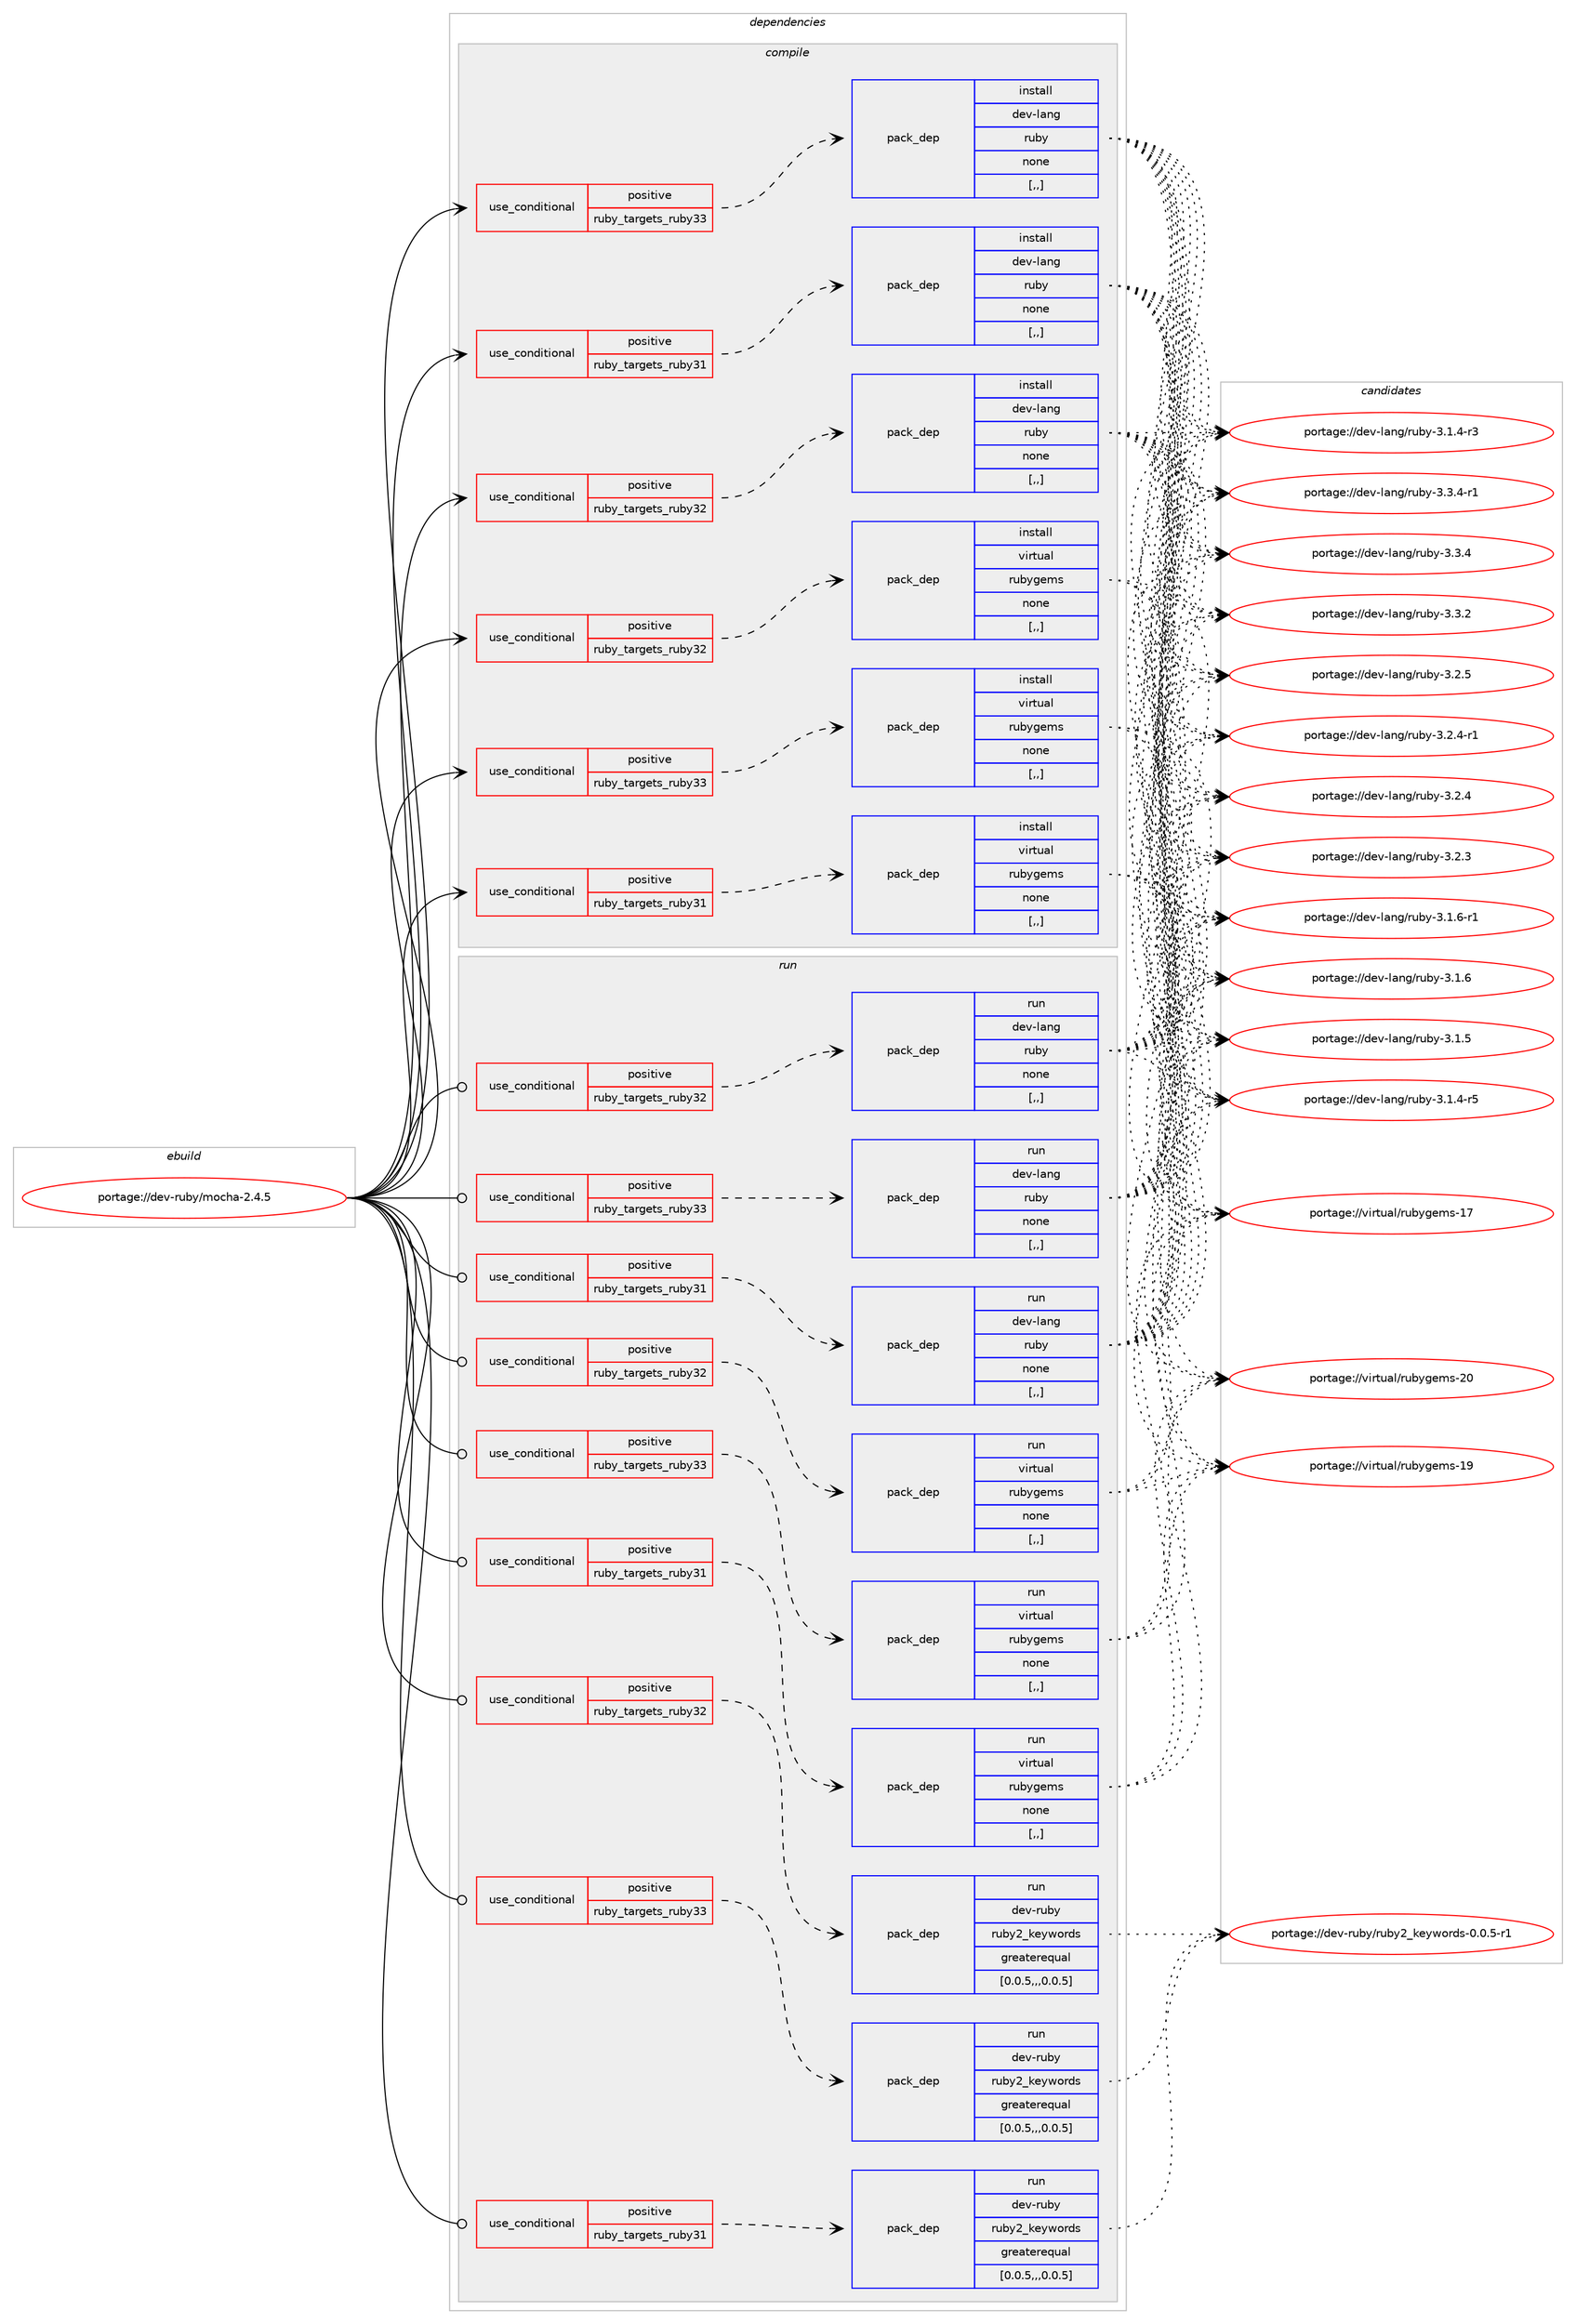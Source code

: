 digraph prolog {

# *************
# Graph options
# *************

newrank=true;
concentrate=true;
compound=true;
graph [rankdir=LR,fontname=Helvetica,fontsize=10,ranksep=1.5];#, ranksep=2.5, nodesep=0.2];
edge  [arrowhead=vee];
node  [fontname=Helvetica,fontsize=10];

# **********
# The ebuild
# **********

subgraph cluster_leftcol {
color=gray;
label=<<i>ebuild</i>>;
id [label="portage://dev-ruby/mocha-2.4.5", color=red, width=4, href="../dev-ruby/mocha-2.4.5.svg"];
}

# ****************
# The dependencies
# ****************

subgraph cluster_midcol {
color=gray;
label=<<i>dependencies</i>>;
subgraph cluster_compile {
fillcolor="#eeeeee";
style=filled;
label=<<i>compile</i>>;
subgraph cond51037 {
dependency190946 [label=<<TABLE BORDER="0" CELLBORDER="1" CELLSPACING="0" CELLPADDING="4"><TR><TD ROWSPAN="3" CELLPADDING="10">use_conditional</TD></TR><TR><TD>positive</TD></TR><TR><TD>ruby_targets_ruby31</TD></TR></TABLE>>, shape=none, color=red];
subgraph pack138571 {
dependency190947 [label=<<TABLE BORDER="0" CELLBORDER="1" CELLSPACING="0" CELLPADDING="4" WIDTH="220"><TR><TD ROWSPAN="6" CELLPADDING="30">pack_dep</TD></TR><TR><TD WIDTH="110">install</TD></TR><TR><TD>dev-lang</TD></TR><TR><TD>ruby</TD></TR><TR><TD>none</TD></TR><TR><TD>[,,]</TD></TR></TABLE>>, shape=none, color=blue];
}
dependency190946:e -> dependency190947:w [weight=20,style="dashed",arrowhead="vee"];
}
id:e -> dependency190946:w [weight=20,style="solid",arrowhead="vee"];
subgraph cond51038 {
dependency190948 [label=<<TABLE BORDER="0" CELLBORDER="1" CELLSPACING="0" CELLPADDING="4"><TR><TD ROWSPAN="3" CELLPADDING="10">use_conditional</TD></TR><TR><TD>positive</TD></TR><TR><TD>ruby_targets_ruby31</TD></TR></TABLE>>, shape=none, color=red];
subgraph pack138572 {
dependency190949 [label=<<TABLE BORDER="0" CELLBORDER="1" CELLSPACING="0" CELLPADDING="4" WIDTH="220"><TR><TD ROWSPAN="6" CELLPADDING="30">pack_dep</TD></TR><TR><TD WIDTH="110">install</TD></TR><TR><TD>virtual</TD></TR><TR><TD>rubygems</TD></TR><TR><TD>none</TD></TR><TR><TD>[,,]</TD></TR></TABLE>>, shape=none, color=blue];
}
dependency190948:e -> dependency190949:w [weight=20,style="dashed",arrowhead="vee"];
}
id:e -> dependency190948:w [weight=20,style="solid",arrowhead="vee"];
subgraph cond51039 {
dependency190950 [label=<<TABLE BORDER="0" CELLBORDER="1" CELLSPACING="0" CELLPADDING="4"><TR><TD ROWSPAN="3" CELLPADDING="10">use_conditional</TD></TR><TR><TD>positive</TD></TR><TR><TD>ruby_targets_ruby32</TD></TR></TABLE>>, shape=none, color=red];
subgraph pack138573 {
dependency190951 [label=<<TABLE BORDER="0" CELLBORDER="1" CELLSPACING="0" CELLPADDING="4" WIDTH="220"><TR><TD ROWSPAN="6" CELLPADDING="30">pack_dep</TD></TR><TR><TD WIDTH="110">install</TD></TR><TR><TD>dev-lang</TD></TR><TR><TD>ruby</TD></TR><TR><TD>none</TD></TR><TR><TD>[,,]</TD></TR></TABLE>>, shape=none, color=blue];
}
dependency190950:e -> dependency190951:w [weight=20,style="dashed",arrowhead="vee"];
}
id:e -> dependency190950:w [weight=20,style="solid",arrowhead="vee"];
subgraph cond51040 {
dependency190952 [label=<<TABLE BORDER="0" CELLBORDER="1" CELLSPACING="0" CELLPADDING="4"><TR><TD ROWSPAN="3" CELLPADDING="10">use_conditional</TD></TR><TR><TD>positive</TD></TR><TR><TD>ruby_targets_ruby32</TD></TR></TABLE>>, shape=none, color=red];
subgraph pack138574 {
dependency190953 [label=<<TABLE BORDER="0" CELLBORDER="1" CELLSPACING="0" CELLPADDING="4" WIDTH="220"><TR><TD ROWSPAN="6" CELLPADDING="30">pack_dep</TD></TR><TR><TD WIDTH="110">install</TD></TR><TR><TD>virtual</TD></TR><TR><TD>rubygems</TD></TR><TR><TD>none</TD></TR><TR><TD>[,,]</TD></TR></TABLE>>, shape=none, color=blue];
}
dependency190952:e -> dependency190953:w [weight=20,style="dashed",arrowhead="vee"];
}
id:e -> dependency190952:w [weight=20,style="solid",arrowhead="vee"];
subgraph cond51041 {
dependency190954 [label=<<TABLE BORDER="0" CELLBORDER="1" CELLSPACING="0" CELLPADDING="4"><TR><TD ROWSPAN="3" CELLPADDING="10">use_conditional</TD></TR><TR><TD>positive</TD></TR><TR><TD>ruby_targets_ruby33</TD></TR></TABLE>>, shape=none, color=red];
subgraph pack138575 {
dependency190955 [label=<<TABLE BORDER="0" CELLBORDER="1" CELLSPACING="0" CELLPADDING="4" WIDTH="220"><TR><TD ROWSPAN="6" CELLPADDING="30">pack_dep</TD></TR><TR><TD WIDTH="110">install</TD></TR><TR><TD>dev-lang</TD></TR><TR><TD>ruby</TD></TR><TR><TD>none</TD></TR><TR><TD>[,,]</TD></TR></TABLE>>, shape=none, color=blue];
}
dependency190954:e -> dependency190955:w [weight=20,style="dashed",arrowhead="vee"];
}
id:e -> dependency190954:w [weight=20,style="solid",arrowhead="vee"];
subgraph cond51042 {
dependency190956 [label=<<TABLE BORDER="0" CELLBORDER="1" CELLSPACING="0" CELLPADDING="4"><TR><TD ROWSPAN="3" CELLPADDING="10">use_conditional</TD></TR><TR><TD>positive</TD></TR><TR><TD>ruby_targets_ruby33</TD></TR></TABLE>>, shape=none, color=red];
subgraph pack138576 {
dependency190957 [label=<<TABLE BORDER="0" CELLBORDER="1" CELLSPACING="0" CELLPADDING="4" WIDTH="220"><TR><TD ROWSPAN="6" CELLPADDING="30">pack_dep</TD></TR><TR><TD WIDTH="110">install</TD></TR><TR><TD>virtual</TD></TR><TR><TD>rubygems</TD></TR><TR><TD>none</TD></TR><TR><TD>[,,]</TD></TR></TABLE>>, shape=none, color=blue];
}
dependency190956:e -> dependency190957:w [weight=20,style="dashed",arrowhead="vee"];
}
id:e -> dependency190956:w [weight=20,style="solid",arrowhead="vee"];
}
subgraph cluster_compileandrun {
fillcolor="#eeeeee";
style=filled;
label=<<i>compile and run</i>>;
}
subgraph cluster_run {
fillcolor="#eeeeee";
style=filled;
label=<<i>run</i>>;
subgraph cond51043 {
dependency190958 [label=<<TABLE BORDER="0" CELLBORDER="1" CELLSPACING="0" CELLPADDING="4"><TR><TD ROWSPAN="3" CELLPADDING="10">use_conditional</TD></TR><TR><TD>positive</TD></TR><TR><TD>ruby_targets_ruby31</TD></TR></TABLE>>, shape=none, color=red];
subgraph pack138577 {
dependency190959 [label=<<TABLE BORDER="0" CELLBORDER="1" CELLSPACING="0" CELLPADDING="4" WIDTH="220"><TR><TD ROWSPAN="6" CELLPADDING="30">pack_dep</TD></TR><TR><TD WIDTH="110">run</TD></TR><TR><TD>dev-lang</TD></TR><TR><TD>ruby</TD></TR><TR><TD>none</TD></TR><TR><TD>[,,]</TD></TR></TABLE>>, shape=none, color=blue];
}
dependency190958:e -> dependency190959:w [weight=20,style="dashed",arrowhead="vee"];
}
id:e -> dependency190958:w [weight=20,style="solid",arrowhead="odot"];
subgraph cond51044 {
dependency190960 [label=<<TABLE BORDER="0" CELLBORDER="1" CELLSPACING="0" CELLPADDING="4"><TR><TD ROWSPAN="3" CELLPADDING="10">use_conditional</TD></TR><TR><TD>positive</TD></TR><TR><TD>ruby_targets_ruby31</TD></TR></TABLE>>, shape=none, color=red];
subgraph pack138578 {
dependency190961 [label=<<TABLE BORDER="0" CELLBORDER="1" CELLSPACING="0" CELLPADDING="4" WIDTH="220"><TR><TD ROWSPAN="6" CELLPADDING="30">pack_dep</TD></TR><TR><TD WIDTH="110">run</TD></TR><TR><TD>dev-ruby</TD></TR><TR><TD>ruby2_keywords</TD></TR><TR><TD>greaterequal</TD></TR><TR><TD>[0.0.5,,,0.0.5]</TD></TR></TABLE>>, shape=none, color=blue];
}
dependency190960:e -> dependency190961:w [weight=20,style="dashed",arrowhead="vee"];
}
id:e -> dependency190960:w [weight=20,style="solid",arrowhead="odot"];
subgraph cond51045 {
dependency190962 [label=<<TABLE BORDER="0" CELLBORDER="1" CELLSPACING="0" CELLPADDING="4"><TR><TD ROWSPAN="3" CELLPADDING="10">use_conditional</TD></TR><TR><TD>positive</TD></TR><TR><TD>ruby_targets_ruby31</TD></TR></TABLE>>, shape=none, color=red];
subgraph pack138579 {
dependency190963 [label=<<TABLE BORDER="0" CELLBORDER="1" CELLSPACING="0" CELLPADDING="4" WIDTH="220"><TR><TD ROWSPAN="6" CELLPADDING="30">pack_dep</TD></TR><TR><TD WIDTH="110">run</TD></TR><TR><TD>virtual</TD></TR><TR><TD>rubygems</TD></TR><TR><TD>none</TD></TR><TR><TD>[,,]</TD></TR></TABLE>>, shape=none, color=blue];
}
dependency190962:e -> dependency190963:w [weight=20,style="dashed",arrowhead="vee"];
}
id:e -> dependency190962:w [weight=20,style="solid",arrowhead="odot"];
subgraph cond51046 {
dependency190964 [label=<<TABLE BORDER="0" CELLBORDER="1" CELLSPACING="0" CELLPADDING="4"><TR><TD ROWSPAN="3" CELLPADDING="10">use_conditional</TD></TR><TR><TD>positive</TD></TR><TR><TD>ruby_targets_ruby32</TD></TR></TABLE>>, shape=none, color=red];
subgraph pack138580 {
dependency190965 [label=<<TABLE BORDER="0" CELLBORDER="1" CELLSPACING="0" CELLPADDING="4" WIDTH="220"><TR><TD ROWSPAN="6" CELLPADDING="30">pack_dep</TD></TR><TR><TD WIDTH="110">run</TD></TR><TR><TD>dev-lang</TD></TR><TR><TD>ruby</TD></TR><TR><TD>none</TD></TR><TR><TD>[,,]</TD></TR></TABLE>>, shape=none, color=blue];
}
dependency190964:e -> dependency190965:w [weight=20,style="dashed",arrowhead="vee"];
}
id:e -> dependency190964:w [weight=20,style="solid",arrowhead="odot"];
subgraph cond51047 {
dependency190966 [label=<<TABLE BORDER="0" CELLBORDER="1" CELLSPACING="0" CELLPADDING="4"><TR><TD ROWSPAN="3" CELLPADDING="10">use_conditional</TD></TR><TR><TD>positive</TD></TR><TR><TD>ruby_targets_ruby32</TD></TR></TABLE>>, shape=none, color=red];
subgraph pack138581 {
dependency190967 [label=<<TABLE BORDER="0" CELLBORDER="1" CELLSPACING="0" CELLPADDING="4" WIDTH="220"><TR><TD ROWSPAN="6" CELLPADDING="30">pack_dep</TD></TR><TR><TD WIDTH="110">run</TD></TR><TR><TD>dev-ruby</TD></TR><TR><TD>ruby2_keywords</TD></TR><TR><TD>greaterequal</TD></TR><TR><TD>[0.0.5,,,0.0.5]</TD></TR></TABLE>>, shape=none, color=blue];
}
dependency190966:e -> dependency190967:w [weight=20,style="dashed",arrowhead="vee"];
}
id:e -> dependency190966:w [weight=20,style="solid",arrowhead="odot"];
subgraph cond51048 {
dependency190968 [label=<<TABLE BORDER="0" CELLBORDER="1" CELLSPACING="0" CELLPADDING="4"><TR><TD ROWSPAN="3" CELLPADDING="10">use_conditional</TD></TR><TR><TD>positive</TD></TR><TR><TD>ruby_targets_ruby32</TD></TR></TABLE>>, shape=none, color=red];
subgraph pack138582 {
dependency190969 [label=<<TABLE BORDER="0" CELLBORDER="1" CELLSPACING="0" CELLPADDING="4" WIDTH="220"><TR><TD ROWSPAN="6" CELLPADDING="30">pack_dep</TD></TR><TR><TD WIDTH="110">run</TD></TR><TR><TD>virtual</TD></TR><TR><TD>rubygems</TD></TR><TR><TD>none</TD></TR><TR><TD>[,,]</TD></TR></TABLE>>, shape=none, color=blue];
}
dependency190968:e -> dependency190969:w [weight=20,style="dashed",arrowhead="vee"];
}
id:e -> dependency190968:w [weight=20,style="solid",arrowhead="odot"];
subgraph cond51049 {
dependency190970 [label=<<TABLE BORDER="0" CELLBORDER="1" CELLSPACING="0" CELLPADDING="4"><TR><TD ROWSPAN="3" CELLPADDING="10">use_conditional</TD></TR><TR><TD>positive</TD></TR><TR><TD>ruby_targets_ruby33</TD></TR></TABLE>>, shape=none, color=red];
subgraph pack138583 {
dependency190971 [label=<<TABLE BORDER="0" CELLBORDER="1" CELLSPACING="0" CELLPADDING="4" WIDTH="220"><TR><TD ROWSPAN="6" CELLPADDING="30">pack_dep</TD></TR><TR><TD WIDTH="110">run</TD></TR><TR><TD>dev-lang</TD></TR><TR><TD>ruby</TD></TR><TR><TD>none</TD></TR><TR><TD>[,,]</TD></TR></TABLE>>, shape=none, color=blue];
}
dependency190970:e -> dependency190971:w [weight=20,style="dashed",arrowhead="vee"];
}
id:e -> dependency190970:w [weight=20,style="solid",arrowhead="odot"];
subgraph cond51050 {
dependency190972 [label=<<TABLE BORDER="0" CELLBORDER="1" CELLSPACING="0" CELLPADDING="4"><TR><TD ROWSPAN="3" CELLPADDING="10">use_conditional</TD></TR><TR><TD>positive</TD></TR><TR><TD>ruby_targets_ruby33</TD></TR></TABLE>>, shape=none, color=red];
subgraph pack138584 {
dependency190973 [label=<<TABLE BORDER="0" CELLBORDER="1" CELLSPACING="0" CELLPADDING="4" WIDTH="220"><TR><TD ROWSPAN="6" CELLPADDING="30">pack_dep</TD></TR><TR><TD WIDTH="110">run</TD></TR><TR><TD>dev-ruby</TD></TR><TR><TD>ruby2_keywords</TD></TR><TR><TD>greaterequal</TD></TR><TR><TD>[0.0.5,,,0.0.5]</TD></TR></TABLE>>, shape=none, color=blue];
}
dependency190972:e -> dependency190973:w [weight=20,style="dashed",arrowhead="vee"];
}
id:e -> dependency190972:w [weight=20,style="solid",arrowhead="odot"];
subgraph cond51051 {
dependency190974 [label=<<TABLE BORDER="0" CELLBORDER="1" CELLSPACING="0" CELLPADDING="4"><TR><TD ROWSPAN="3" CELLPADDING="10">use_conditional</TD></TR><TR><TD>positive</TD></TR><TR><TD>ruby_targets_ruby33</TD></TR></TABLE>>, shape=none, color=red];
subgraph pack138585 {
dependency190975 [label=<<TABLE BORDER="0" CELLBORDER="1" CELLSPACING="0" CELLPADDING="4" WIDTH="220"><TR><TD ROWSPAN="6" CELLPADDING="30">pack_dep</TD></TR><TR><TD WIDTH="110">run</TD></TR><TR><TD>virtual</TD></TR><TR><TD>rubygems</TD></TR><TR><TD>none</TD></TR><TR><TD>[,,]</TD></TR></TABLE>>, shape=none, color=blue];
}
dependency190974:e -> dependency190975:w [weight=20,style="dashed",arrowhead="vee"];
}
id:e -> dependency190974:w [weight=20,style="solid",arrowhead="odot"];
}
}

# **************
# The candidates
# **************

subgraph cluster_choices {
rank=same;
color=gray;
label=<<i>candidates</i>>;

subgraph choice138571 {
color=black;
nodesep=1;
choice100101118451089711010347114117981214551465146524511449 [label="portage://dev-lang/ruby-3.3.4-r1", color=red, width=4,href="../dev-lang/ruby-3.3.4-r1.svg"];
choice10010111845108971101034711411798121455146514652 [label="portage://dev-lang/ruby-3.3.4", color=red, width=4,href="../dev-lang/ruby-3.3.4.svg"];
choice10010111845108971101034711411798121455146514650 [label="portage://dev-lang/ruby-3.3.2", color=red, width=4,href="../dev-lang/ruby-3.3.2.svg"];
choice10010111845108971101034711411798121455146504653 [label="portage://dev-lang/ruby-3.2.5", color=red, width=4,href="../dev-lang/ruby-3.2.5.svg"];
choice100101118451089711010347114117981214551465046524511449 [label="portage://dev-lang/ruby-3.2.4-r1", color=red, width=4,href="../dev-lang/ruby-3.2.4-r1.svg"];
choice10010111845108971101034711411798121455146504652 [label="portage://dev-lang/ruby-3.2.4", color=red, width=4,href="../dev-lang/ruby-3.2.4.svg"];
choice10010111845108971101034711411798121455146504651 [label="portage://dev-lang/ruby-3.2.3", color=red, width=4,href="../dev-lang/ruby-3.2.3.svg"];
choice100101118451089711010347114117981214551464946544511449 [label="portage://dev-lang/ruby-3.1.6-r1", color=red, width=4,href="../dev-lang/ruby-3.1.6-r1.svg"];
choice10010111845108971101034711411798121455146494654 [label="portage://dev-lang/ruby-3.1.6", color=red, width=4,href="../dev-lang/ruby-3.1.6.svg"];
choice10010111845108971101034711411798121455146494653 [label="portage://dev-lang/ruby-3.1.5", color=red, width=4,href="../dev-lang/ruby-3.1.5.svg"];
choice100101118451089711010347114117981214551464946524511453 [label="portage://dev-lang/ruby-3.1.4-r5", color=red, width=4,href="../dev-lang/ruby-3.1.4-r5.svg"];
choice100101118451089711010347114117981214551464946524511451 [label="portage://dev-lang/ruby-3.1.4-r3", color=red, width=4,href="../dev-lang/ruby-3.1.4-r3.svg"];
dependency190947:e -> choice100101118451089711010347114117981214551465146524511449:w [style=dotted,weight="100"];
dependency190947:e -> choice10010111845108971101034711411798121455146514652:w [style=dotted,weight="100"];
dependency190947:e -> choice10010111845108971101034711411798121455146514650:w [style=dotted,weight="100"];
dependency190947:e -> choice10010111845108971101034711411798121455146504653:w [style=dotted,weight="100"];
dependency190947:e -> choice100101118451089711010347114117981214551465046524511449:w [style=dotted,weight="100"];
dependency190947:e -> choice10010111845108971101034711411798121455146504652:w [style=dotted,weight="100"];
dependency190947:e -> choice10010111845108971101034711411798121455146504651:w [style=dotted,weight="100"];
dependency190947:e -> choice100101118451089711010347114117981214551464946544511449:w [style=dotted,weight="100"];
dependency190947:e -> choice10010111845108971101034711411798121455146494654:w [style=dotted,weight="100"];
dependency190947:e -> choice10010111845108971101034711411798121455146494653:w [style=dotted,weight="100"];
dependency190947:e -> choice100101118451089711010347114117981214551464946524511453:w [style=dotted,weight="100"];
dependency190947:e -> choice100101118451089711010347114117981214551464946524511451:w [style=dotted,weight="100"];
}
subgraph choice138572 {
color=black;
nodesep=1;
choice118105114116117971084711411798121103101109115455048 [label="portage://virtual/rubygems-20", color=red, width=4,href="../virtual/rubygems-20.svg"];
choice118105114116117971084711411798121103101109115454957 [label="portage://virtual/rubygems-19", color=red, width=4,href="../virtual/rubygems-19.svg"];
choice118105114116117971084711411798121103101109115454955 [label="portage://virtual/rubygems-17", color=red, width=4,href="../virtual/rubygems-17.svg"];
dependency190949:e -> choice118105114116117971084711411798121103101109115455048:w [style=dotted,weight="100"];
dependency190949:e -> choice118105114116117971084711411798121103101109115454957:w [style=dotted,weight="100"];
dependency190949:e -> choice118105114116117971084711411798121103101109115454955:w [style=dotted,weight="100"];
}
subgraph choice138573 {
color=black;
nodesep=1;
choice100101118451089711010347114117981214551465146524511449 [label="portage://dev-lang/ruby-3.3.4-r1", color=red, width=4,href="../dev-lang/ruby-3.3.4-r1.svg"];
choice10010111845108971101034711411798121455146514652 [label="portage://dev-lang/ruby-3.3.4", color=red, width=4,href="../dev-lang/ruby-3.3.4.svg"];
choice10010111845108971101034711411798121455146514650 [label="portage://dev-lang/ruby-3.3.2", color=red, width=4,href="../dev-lang/ruby-3.3.2.svg"];
choice10010111845108971101034711411798121455146504653 [label="portage://dev-lang/ruby-3.2.5", color=red, width=4,href="../dev-lang/ruby-3.2.5.svg"];
choice100101118451089711010347114117981214551465046524511449 [label="portage://dev-lang/ruby-3.2.4-r1", color=red, width=4,href="../dev-lang/ruby-3.2.4-r1.svg"];
choice10010111845108971101034711411798121455146504652 [label="portage://dev-lang/ruby-3.2.4", color=red, width=4,href="../dev-lang/ruby-3.2.4.svg"];
choice10010111845108971101034711411798121455146504651 [label="portage://dev-lang/ruby-3.2.3", color=red, width=4,href="../dev-lang/ruby-3.2.3.svg"];
choice100101118451089711010347114117981214551464946544511449 [label="portage://dev-lang/ruby-3.1.6-r1", color=red, width=4,href="../dev-lang/ruby-3.1.6-r1.svg"];
choice10010111845108971101034711411798121455146494654 [label="portage://dev-lang/ruby-3.1.6", color=red, width=4,href="../dev-lang/ruby-3.1.6.svg"];
choice10010111845108971101034711411798121455146494653 [label="portage://dev-lang/ruby-3.1.5", color=red, width=4,href="../dev-lang/ruby-3.1.5.svg"];
choice100101118451089711010347114117981214551464946524511453 [label="portage://dev-lang/ruby-3.1.4-r5", color=red, width=4,href="../dev-lang/ruby-3.1.4-r5.svg"];
choice100101118451089711010347114117981214551464946524511451 [label="portage://dev-lang/ruby-3.1.4-r3", color=red, width=4,href="../dev-lang/ruby-3.1.4-r3.svg"];
dependency190951:e -> choice100101118451089711010347114117981214551465146524511449:w [style=dotted,weight="100"];
dependency190951:e -> choice10010111845108971101034711411798121455146514652:w [style=dotted,weight="100"];
dependency190951:e -> choice10010111845108971101034711411798121455146514650:w [style=dotted,weight="100"];
dependency190951:e -> choice10010111845108971101034711411798121455146504653:w [style=dotted,weight="100"];
dependency190951:e -> choice100101118451089711010347114117981214551465046524511449:w [style=dotted,weight="100"];
dependency190951:e -> choice10010111845108971101034711411798121455146504652:w [style=dotted,weight="100"];
dependency190951:e -> choice10010111845108971101034711411798121455146504651:w [style=dotted,weight="100"];
dependency190951:e -> choice100101118451089711010347114117981214551464946544511449:w [style=dotted,weight="100"];
dependency190951:e -> choice10010111845108971101034711411798121455146494654:w [style=dotted,weight="100"];
dependency190951:e -> choice10010111845108971101034711411798121455146494653:w [style=dotted,weight="100"];
dependency190951:e -> choice100101118451089711010347114117981214551464946524511453:w [style=dotted,weight="100"];
dependency190951:e -> choice100101118451089711010347114117981214551464946524511451:w [style=dotted,weight="100"];
}
subgraph choice138574 {
color=black;
nodesep=1;
choice118105114116117971084711411798121103101109115455048 [label="portage://virtual/rubygems-20", color=red, width=4,href="../virtual/rubygems-20.svg"];
choice118105114116117971084711411798121103101109115454957 [label="portage://virtual/rubygems-19", color=red, width=4,href="../virtual/rubygems-19.svg"];
choice118105114116117971084711411798121103101109115454955 [label="portage://virtual/rubygems-17", color=red, width=4,href="../virtual/rubygems-17.svg"];
dependency190953:e -> choice118105114116117971084711411798121103101109115455048:w [style=dotted,weight="100"];
dependency190953:e -> choice118105114116117971084711411798121103101109115454957:w [style=dotted,weight="100"];
dependency190953:e -> choice118105114116117971084711411798121103101109115454955:w [style=dotted,weight="100"];
}
subgraph choice138575 {
color=black;
nodesep=1;
choice100101118451089711010347114117981214551465146524511449 [label="portage://dev-lang/ruby-3.3.4-r1", color=red, width=4,href="../dev-lang/ruby-3.3.4-r1.svg"];
choice10010111845108971101034711411798121455146514652 [label="portage://dev-lang/ruby-3.3.4", color=red, width=4,href="../dev-lang/ruby-3.3.4.svg"];
choice10010111845108971101034711411798121455146514650 [label="portage://dev-lang/ruby-3.3.2", color=red, width=4,href="../dev-lang/ruby-3.3.2.svg"];
choice10010111845108971101034711411798121455146504653 [label="portage://dev-lang/ruby-3.2.5", color=red, width=4,href="../dev-lang/ruby-3.2.5.svg"];
choice100101118451089711010347114117981214551465046524511449 [label="portage://dev-lang/ruby-3.2.4-r1", color=red, width=4,href="../dev-lang/ruby-3.2.4-r1.svg"];
choice10010111845108971101034711411798121455146504652 [label="portage://dev-lang/ruby-3.2.4", color=red, width=4,href="../dev-lang/ruby-3.2.4.svg"];
choice10010111845108971101034711411798121455146504651 [label="portage://dev-lang/ruby-3.2.3", color=red, width=4,href="../dev-lang/ruby-3.2.3.svg"];
choice100101118451089711010347114117981214551464946544511449 [label="portage://dev-lang/ruby-3.1.6-r1", color=red, width=4,href="../dev-lang/ruby-3.1.6-r1.svg"];
choice10010111845108971101034711411798121455146494654 [label="portage://dev-lang/ruby-3.1.6", color=red, width=4,href="../dev-lang/ruby-3.1.6.svg"];
choice10010111845108971101034711411798121455146494653 [label="portage://dev-lang/ruby-3.1.5", color=red, width=4,href="../dev-lang/ruby-3.1.5.svg"];
choice100101118451089711010347114117981214551464946524511453 [label="portage://dev-lang/ruby-3.1.4-r5", color=red, width=4,href="../dev-lang/ruby-3.1.4-r5.svg"];
choice100101118451089711010347114117981214551464946524511451 [label="portage://dev-lang/ruby-3.1.4-r3", color=red, width=4,href="../dev-lang/ruby-3.1.4-r3.svg"];
dependency190955:e -> choice100101118451089711010347114117981214551465146524511449:w [style=dotted,weight="100"];
dependency190955:e -> choice10010111845108971101034711411798121455146514652:w [style=dotted,weight="100"];
dependency190955:e -> choice10010111845108971101034711411798121455146514650:w [style=dotted,weight="100"];
dependency190955:e -> choice10010111845108971101034711411798121455146504653:w [style=dotted,weight="100"];
dependency190955:e -> choice100101118451089711010347114117981214551465046524511449:w [style=dotted,weight="100"];
dependency190955:e -> choice10010111845108971101034711411798121455146504652:w [style=dotted,weight="100"];
dependency190955:e -> choice10010111845108971101034711411798121455146504651:w [style=dotted,weight="100"];
dependency190955:e -> choice100101118451089711010347114117981214551464946544511449:w [style=dotted,weight="100"];
dependency190955:e -> choice10010111845108971101034711411798121455146494654:w [style=dotted,weight="100"];
dependency190955:e -> choice10010111845108971101034711411798121455146494653:w [style=dotted,weight="100"];
dependency190955:e -> choice100101118451089711010347114117981214551464946524511453:w [style=dotted,weight="100"];
dependency190955:e -> choice100101118451089711010347114117981214551464946524511451:w [style=dotted,weight="100"];
}
subgraph choice138576 {
color=black;
nodesep=1;
choice118105114116117971084711411798121103101109115455048 [label="portage://virtual/rubygems-20", color=red, width=4,href="../virtual/rubygems-20.svg"];
choice118105114116117971084711411798121103101109115454957 [label="portage://virtual/rubygems-19", color=red, width=4,href="../virtual/rubygems-19.svg"];
choice118105114116117971084711411798121103101109115454955 [label="portage://virtual/rubygems-17", color=red, width=4,href="../virtual/rubygems-17.svg"];
dependency190957:e -> choice118105114116117971084711411798121103101109115455048:w [style=dotted,weight="100"];
dependency190957:e -> choice118105114116117971084711411798121103101109115454957:w [style=dotted,weight="100"];
dependency190957:e -> choice118105114116117971084711411798121103101109115454955:w [style=dotted,weight="100"];
}
subgraph choice138577 {
color=black;
nodesep=1;
choice100101118451089711010347114117981214551465146524511449 [label="portage://dev-lang/ruby-3.3.4-r1", color=red, width=4,href="../dev-lang/ruby-3.3.4-r1.svg"];
choice10010111845108971101034711411798121455146514652 [label="portage://dev-lang/ruby-3.3.4", color=red, width=4,href="../dev-lang/ruby-3.3.4.svg"];
choice10010111845108971101034711411798121455146514650 [label="portage://dev-lang/ruby-3.3.2", color=red, width=4,href="../dev-lang/ruby-3.3.2.svg"];
choice10010111845108971101034711411798121455146504653 [label="portage://dev-lang/ruby-3.2.5", color=red, width=4,href="../dev-lang/ruby-3.2.5.svg"];
choice100101118451089711010347114117981214551465046524511449 [label="portage://dev-lang/ruby-3.2.4-r1", color=red, width=4,href="../dev-lang/ruby-3.2.4-r1.svg"];
choice10010111845108971101034711411798121455146504652 [label="portage://dev-lang/ruby-3.2.4", color=red, width=4,href="../dev-lang/ruby-3.2.4.svg"];
choice10010111845108971101034711411798121455146504651 [label="portage://dev-lang/ruby-3.2.3", color=red, width=4,href="../dev-lang/ruby-3.2.3.svg"];
choice100101118451089711010347114117981214551464946544511449 [label="portage://dev-lang/ruby-3.1.6-r1", color=red, width=4,href="../dev-lang/ruby-3.1.6-r1.svg"];
choice10010111845108971101034711411798121455146494654 [label="portage://dev-lang/ruby-3.1.6", color=red, width=4,href="../dev-lang/ruby-3.1.6.svg"];
choice10010111845108971101034711411798121455146494653 [label="portage://dev-lang/ruby-3.1.5", color=red, width=4,href="../dev-lang/ruby-3.1.5.svg"];
choice100101118451089711010347114117981214551464946524511453 [label="portage://dev-lang/ruby-3.1.4-r5", color=red, width=4,href="../dev-lang/ruby-3.1.4-r5.svg"];
choice100101118451089711010347114117981214551464946524511451 [label="portage://dev-lang/ruby-3.1.4-r3", color=red, width=4,href="../dev-lang/ruby-3.1.4-r3.svg"];
dependency190959:e -> choice100101118451089711010347114117981214551465146524511449:w [style=dotted,weight="100"];
dependency190959:e -> choice10010111845108971101034711411798121455146514652:w [style=dotted,weight="100"];
dependency190959:e -> choice10010111845108971101034711411798121455146514650:w [style=dotted,weight="100"];
dependency190959:e -> choice10010111845108971101034711411798121455146504653:w [style=dotted,weight="100"];
dependency190959:e -> choice100101118451089711010347114117981214551465046524511449:w [style=dotted,weight="100"];
dependency190959:e -> choice10010111845108971101034711411798121455146504652:w [style=dotted,weight="100"];
dependency190959:e -> choice10010111845108971101034711411798121455146504651:w [style=dotted,weight="100"];
dependency190959:e -> choice100101118451089711010347114117981214551464946544511449:w [style=dotted,weight="100"];
dependency190959:e -> choice10010111845108971101034711411798121455146494654:w [style=dotted,weight="100"];
dependency190959:e -> choice10010111845108971101034711411798121455146494653:w [style=dotted,weight="100"];
dependency190959:e -> choice100101118451089711010347114117981214551464946524511453:w [style=dotted,weight="100"];
dependency190959:e -> choice100101118451089711010347114117981214551464946524511451:w [style=dotted,weight="100"];
}
subgraph choice138578 {
color=black;
nodesep=1;
choice1001011184511411798121471141179812150951071011211191111141001154548464846534511449 [label="portage://dev-ruby/ruby2_keywords-0.0.5-r1", color=red, width=4,href="../dev-ruby/ruby2_keywords-0.0.5-r1.svg"];
dependency190961:e -> choice1001011184511411798121471141179812150951071011211191111141001154548464846534511449:w [style=dotted,weight="100"];
}
subgraph choice138579 {
color=black;
nodesep=1;
choice118105114116117971084711411798121103101109115455048 [label="portage://virtual/rubygems-20", color=red, width=4,href="../virtual/rubygems-20.svg"];
choice118105114116117971084711411798121103101109115454957 [label="portage://virtual/rubygems-19", color=red, width=4,href="../virtual/rubygems-19.svg"];
choice118105114116117971084711411798121103101109115454955 [label="portage://virtual/rubygems-17", color=red, width=4,href="../virtual/rubygems-17.svg"];
dependency190963:e -> choice118105114116117971084711411798121103101109115455048:w [style=dotted,weight="100"];
dependency190963:e -> choice118105114116117971084711411798121103101109115454957:w [style=dotted,weight="100"];
dependency190963:e -> choice118105114116117971084711411798121103101109115454955:w [style=dotted,weight="100"];
}
subgraph choice138580 {
color=black;
nodesep=1;
choice100101118451089711010347114117981214551465146524511449 [label="portage://dev-lang/ruby-3.3.4-r1", color=red, width=4,href="../dev-lang/ruby-3.3.4-r1.svg"];
choice10010111845108971101034711411798121455146514652 [label="portage://dev-lang/ruby-3.3.4", color=red, width=4,href="../dev-lang/ruby-3.3.4.svg"];
choice10010111845108971101034711411798121455146514650 [label="portage://dev-lang/ruby-3.3.2", color=red, width=4,href="../dev-lang/ruby-3.3.2.svg"];
choice10010111845108971101034711411798121455146504653 [label="portage://dev-lang/ruby-3.2.5", color=red, width=4,href="../dev-lang/ruby-3.2.5.svg"];
choice100101118451089711010347114117981214551465046524511449 [label="portage://dev-lang/ruby-3.2.4-r1", color=red, width=4,href="../dev-lang/ruby-3.2.4-r1.svg"];
choice10010111845108971101034711411798121455146504652 [label="portage://dev-lang/ruby-3.2.4", color=red, width=4,href="../dev-lang/ruby-3.2.4.svg"];
choice10010111845108971101034711411798121455146504651 [label="portage://dev-lang/ruby-3.2.3", color=red, width=4,href="../dev-lang/ruby-3.2.3.svg"];
choice100101118451089711010347114117981214551464946544511449 [label="portage://dev-lang/ruby-3.1.6-r1", color=red, width=4,href="../dev-lang/ruby-3.1.6-r1.svg"];
choice10010111845108971101034711411798121455146494654 [label="portage://dev-lang/ruby-3.1.6", color=red, width=4,href="../dev-lang/ruby-3.1.6.svg"];
choice10010111845108971101034711411798121455146494653 [label="portage://dev-lang/ruby-3.1.5", color=red, width=4,href="../dev-lang/ruby-3.1.5.svg"];
choice100101118451089711010347114117981214551464946524511453 [label="portage://dev-lang/ruby-3.1.4-r5", color=red, width=4,href="../dev-lang/ruby-3.1.4-r5.svg"];
choice100101118451089711010347114117981214551464946524511451 [label="portage://dev-lang/ruby-3.1.4-r3", color=red, width=4,href="../dev-lang/ruby-3.1.4-r3.svg"];
dependency190965:e -> choice100101118451089711010347114117981214551465146524511449:w [style=dotted,weight="100"];
dependency190965:e -> choice10010111845108971101034711411798121455146514652:w [style=dotted,weight="100"];
dependency190965:e -> choice10010111845108971101034711411798121455146514650:w [style=dotted,weight="100"];
dependency190965:e -> choice10010111845108971101034711411798121455146504653:w [style=dotted,weight="100"];
dependency190965:e -> choice100101118451089711010347114117981214551465046524511449:w [style=dotted,weight="100"];
dependency190965:e -> choice10010111845108971101034711411798121455146504652:w [style=dotted,weight="100"];
dependency190965:e -> choice10010111845108971101034711411798121455146504651:w [style=dotted,weight="100"];
dependency190965:e -> choice100101118451089711010347114117981214551464946544511449:w [style=dotted,weight="100"];
dependency190965:e -> choice10010111845108971101034711411798121455146494654:w [style=dotted,weight="100"];
dependency190965:e -> choice10010111845108971101034711411798121455146494653:w [style=dotted,weight="100"];
dependency190965:e -> choice100101118451089711010347114117981214551464946524511453:w [style=dotted,weight="100"];
dependency190965:e -> choice100101118451089711010347114117981214551464946524511451:w [style=dotted,weight="100"];
}
subgraph choice138581 {
color=black;
nodesep=1;
choice1001011184511411798121471141179812150951071011211191111141001154548464846534511449 [label="portage://dev-ruby/ruby2_keywords-0.0.5-r1", color=red, width=4,href="../dev-ruby/ruby2_keywords-0.0.5-r1.svg"];
dependency190967:e -> choice1001011184511411798121471141179812150951071011211191111141001154548464846534511449:w [style=dotted,weight="100"];
}
subgraph choice138582 {
color=black;
nodesep=1;
choice118105114116117971084711411798121103101109115455048 [label="portage://virtual/rubygems-20", color=red, width=4,href="../virtual/rubygems-20.svg"];
choice118105114116117971084711411798121103101109115454957 [label="portage://virtual/rubygems-19", color=red, width=4,href="../virtual/rubygems-19.svg"];
choice118105114116117971084711411798121103101109115454955 [label="portage://virtual/rubygems-17", color=red, width=4,href="../virtual/rubygems-17.svg"];
dependency190969:e -> choice118105114116117971084711411798121103101109115455048:w [style=dotted,weight="100"];
dependency190969:e -> choice118105114116117971084711411798121103101109115454957:w [style=dotted,weight="100"];
dependency190969:e -> choice118105114116117971084711411798121103101109115454955:w [style=dotted,weight="100"];
}
subgraph choice138583 {
color=black;
nodesep=1;
choice100101118451089711010347114117981214551465146524511449 [label="portage://dev-lang/ruby-3.3.4-r1", color=red, width=4,href="../dev-lang/ruby-3.3.4-r1.svg"];
choice10010111845108971101034711411798121455146514652 [label="portage://dev-lang/ruby-3.3.4", color=red, width=4,href="../dev-lang/ruby-3.3.4.svg"];
choice10010111845108971101034711411798121455146514650 [label="portage://dev-lang/ruby-3.3.2", color=red, width=4,href="../dev-lang/ruby-3.3.2.svg"];
choice10010111845108971101034711411798121455146504653 [label="portage://dev-lang/ruby-3.2.5", color=red, width=4,href="../dev-lang/ruby-3.2.5.svg"];
choice100101118451089711010347114117981214551465046524511449 [label="portage://dev-lang/ruby-3.2.4-r1", color=red, width=4,href="../dev-lang/ruby-3.2.4-r1.svg"];
choice10010111845108971101034711411798121455146504652 [label="portage://dev-lang/ruby-3.2.4", color=red, width=4,href="../dev-lang/ruby-3.2.4.svg"];
choice10010111845108971101034711411798121455146504651 [label="portage://dev-lang/ruby-3.2.3", color=red, width=4,href="../dev-lang/ruby-3.2.3.svg"];
choice100101118451089711010347114117981214551464946544511449 [label="portage://dev-lang/ruby-3.1.6-r1", color=red, width=4,href="../dev-lang/ruby-3.1.6-r1.svg"];
choice10010111845108971101034711411798121455146494654 [label="portage://dev-lang/ruby-3.1.6", color=red, width=4,href="../dev-lang/ruby-3.1.6.svg"];
choice10010111845108971101034711411798121455146494653 [label="portage://dev-lang/ruby-3.1.5", color=red, width=4,href="../dev-lang/ruby-3.1.5.svg"];
choice100101118451089711010347114117981214551464946524511453 [label="portage://dev-lang/ruby-3.1.4-r5", color=red, width=4,href="../dev-lang/ruby-3.1.4-r5.svg"];
choice100101118451089711010347114117981214551464946524511451 [label="portage://dev-lang/ruby-3.1.4-r3", color=red, width=4,href="../dev-lang/ruby-3.1.4-r3.svg"];
dependency190971:e -> choice100101118451089711010347114117981214551465146524511449:w [style=dotted,weight="100"];
dependency190971:e -> choice10010111845108971101034711411798121455146514652:w [style=dotted,weight="100"];
dependency190971:e -> choice10010111845108971101034711411798121455146514650:w [style=dotted,weight="100"];
dependency190971:e -> choice10010111845108971101034711411798121455146504653:w [style=dotted,weight="100"];
dependency190971:e -> choice100101118451089711010347114117981214551465046524511449:w [style=dotted,weight="100"];
dependency190971:e -> choice10010111845108971101034711411798121455146504652:w [style=dotted,weight="100"];
dependency190971:e -> choice10010111845108971101034711411798121455146504651:w [style=dotted,weight="100"];
dependency190971:e -> choice100101118451089711010347114117981214551464946544511449:w [style=dotted,weight="100"];
dependency190971:e -> choice10010111845108971101034711411798121455146494654:w [style=dotted,weight="100"];
dependency190971:e -> choice10010111845108971101034711411798121455146494653:w [style=dotted,weight="100"];
dependency190971:e -> choice100101118451089711010347114117981214551464946524511453:w [style=dotted,weight="100"];
dependency190971:e -> choice100101118451089711010347114117981214551464946524511451:w [style=dotted,weight="100"];
}
subgraph choice138584 {
color=black;
nodesep=1;
choice1001011184511411798121471141179812150951071011211191111141001154548464846534511449 [label="portage://dev-ruby/ruby2_keywords-0.0.5-r1", color=red, width=4,href="../dev-ruby/ruby2_keywords-0.0.5-r1.svg"];
dependency190973:e -> choice1001011184511411798121471141179812150951071011211191111141001154548464846534511449:w [style=dotted,weight="100"];
}
subgraph choice138585 {
color=black;
nodesep=1;
choice118105114116117971084711411798121103101109115455048 [label="portage://virtual/rubygems-20", color=red, width=4,href="../virtual/rubygems-20.svg"];
choice118105114116117971084711411798121103101109115454957 [label="portage://virtual/rubygems-19", color=red, width=4,href="../virtual/rubygems-19.svg"];
choice118105114116117971084711411798121103101109115454955 [label="portage://virtual/rubygems-17", color=red, width=4,href="../virtual/rubygems-17.svg"];
dependency190975:e -> choice118105114116117971084711411798121103101109115455048:w [style=dotted,weight="100"];
dependency190975:e -> choice118105114116117971084711411798121103101109115454957:w [style=dotted,weight="100"];
dependency190975:e -> choice118105114116117971084711411798121103101109115454955:w [style=dotted,weight="100"];
}
}

}
